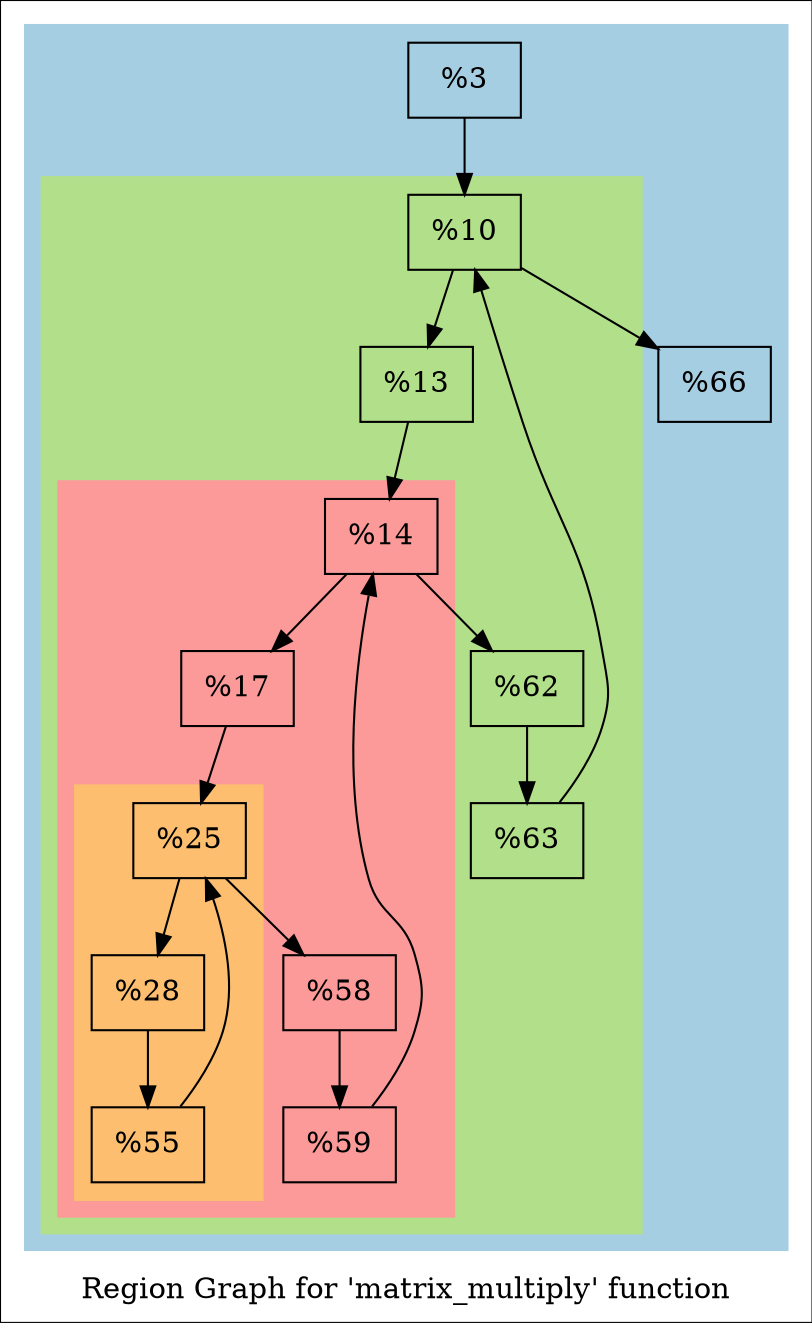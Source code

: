 digraph "Region Graph for 'matrix_multiply' function" {
	label="Region Graph for 'matrix_multiply' function";

	Node0x55cb34dbca60 [shape=record,label="{%3}"];
	Node0x55cb34dbca60 -> Node0x55cb34dbcab0;
	Node0x55cb34dbcab0 [shape=record,label="{%10}"];
	Node0x55cb34dbcab0 -> Node0x55cb34dc5920;
	Node0x55cb34dbcab0 -> Node0x55cb34dbccd0;
	Node0x55cb34dc5920 [shape=record,label="{%13}"];
	Node0x55cb34dc5920 -> Node0x55cb34dc6d90;
	Node0x55cb34dc6d90 [shape=record,label="{%14}"];
	Node0x55cb34dc6d90 -> Node0x55cb34dc4b30;
	Node0x55cb34dc6d90 -> Node0x55cb34dbc380;
	Node0x55cb34dc4b30 [shape=record,label="{%17}"];
	Node0x55cb34dc4b30 -> Node0x55cb34dc5650;
	Node0x55cb34dc5650 [shape=record,label="{%25}"];
	Node0x55cb34dc5650 -> Node0x55cb34dc3a30;
	Node0x55cb34dc5650 -> Node0x55cb34da6dc0;
	Node0x55cb34dc3a30 [shape=record,label="{%28}"];
	Node0x55cb34dc3a30 -> Node0x55cb34ddf460;
	Node0x55cb34ddf460 [shape=record,label="{%55}"];
	Node0x55cb34ddf460 -> Node0x55cb34dc5650[constraint=false];
	Node0x55cb34da6dc0 [shape=record,label="{%58}"];
	Node0x55cb34da6dc0 -> Node0x55cb34ddf4c0;
	Node0x55cb34ddf4c0 [shape=record,label="{%59}"];
	Node0x55cb34ddf4c0 -> Node0x55cb34dc6d90[constraint=false];
	Node0x55cb34dbc380 [shape=record,label="{%62}"];
	Node0x55cb34dbc380 -> Node0x55cb34ddf930;
	Node0x55cb34ddf930 [shape=record,label="{%63}"];
	Node0x55cb34ddf930 -> Node0x55cb34dbcab0[constraint=false];
	Node0x55cb34dbccd0 [shape=record,label="{%66}"];
	colorscheme = "paired12"
        subgraph cluster_0x55cb34dc7960 {
          label = "";
          style = filled;
          color = 1
          subgraph cluster_0x55cb34dc7600 {
            label = "";
            style = filled;
            color = 3
            subgraph cluster_0x55cb34dc7740 {
              label = "";
              style = filled;
              color = 5
              subgraph cluster_0x55cb34dc22a0 {
                label = "";
                style = filled;
                color = 7
                Node0x55cb34dc5650;
                Node0x55cb34dc3a30;
                Node0x55cb34ddf460;
              }
              Node0x55cb34dc6d90;
              Node0x55cb34dc4b30;
              Node0x55cb34da6dc0;
              Node0x55cb34ddf4c0;
            }
            Node0x55cb34dbcab0;
            Node0x55cb34dc5920;
            Node0x55cb34dbc380;
            Node0x55cb34ddf930;
          }
          Node0x55cb34dbca60;
          Node0x55cb34dbccd0;
        }
}
